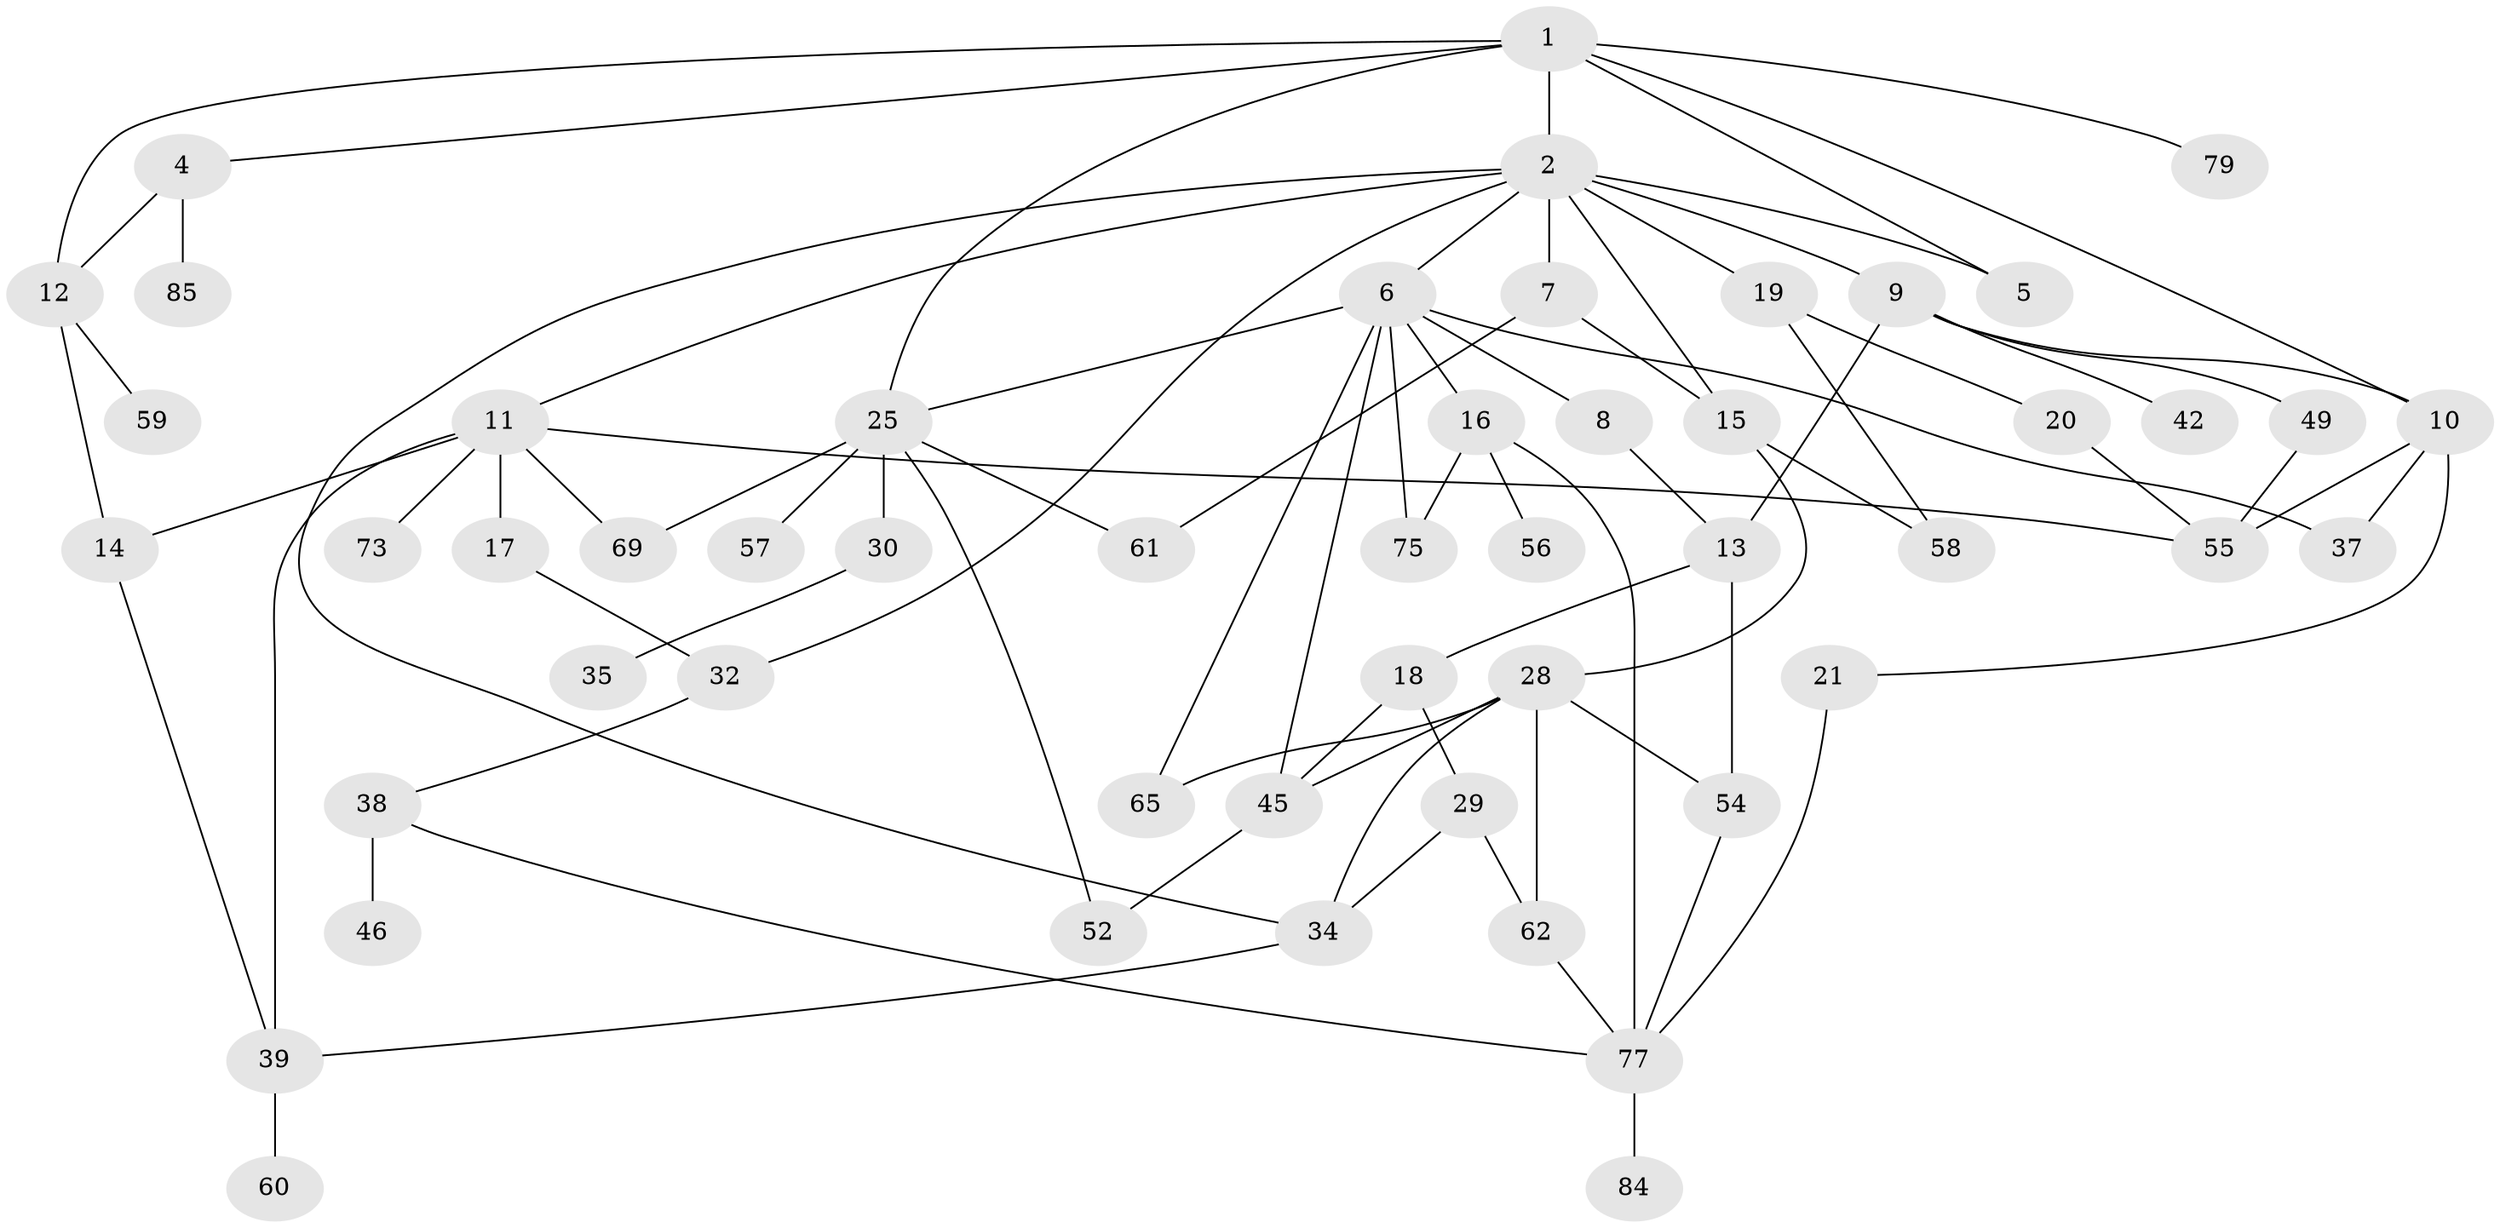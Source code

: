 // original degree distribution, {7: 0.023529411764705882, 8: 0.023529411764705882, 5: 0.023529411764705882, 4: 0.1411764705882353, 2: 0.24705882352941178, 3: 0.27058823529411763, 6: 0.023529411764705882, 1: 0.24705882352941178}
// Generated by graph-tools (version 1.1) at 2025/10/02/27/25 16:10:54]
// undirected, 52 vertices, 81 edges
graph export_dot {
graph [start="1"]
  node [color=gray90,style=filled];
  1 [super="+43"];
  2 [super="+3"];
  4 [super="+53"];
  5;
  6 [super="+23"];
  7 [super="+68"];
  8 [super="+26"];
  9 [super="+33"];
  10 [super="+22"];
  11 [super="+70"];
  12 [super="+48"];
  13 [super="+24"];
  14;
  15;
  16 [super="+74"];
  17;
  18 [super="+71"];
  19 [super="+27"];
  20;
  21 [super="+83"];
  25 [super="+36"];
  28 [super="+31"];
  29;
  30;
  32 [super="+47"];
  34 [super="+50"];
  35 [super="+40"];
  37 [super="+41"];
  38 [super="+44"];
  39 [super="+51"];
  42;
  45 [super="+64"];
  46;
  49;
  52 [super="+80"];
  54 [super="+76"];
  55 [super="+63"];
  56;
  57 [super="+72"];
  58 [super="+82"];
  59;
  60;
  61 [super="+67"];
  62;
  65 [super="+66"];
  69;
  73 [super="+78"];
  75;
  77 [super="+81"];
  79;
  84;
  85;
  1 -- 2 [weight=2];
  1 -- 4;
  1 -- 12;
  1 -- 25;
  1 -- 5;
  1 -- 79;
  1 -- 10;
  2 -- 9;
  2 -- 11;
  2 -- 19;
  2 -- 32;
  2 -- 5;
  2 -- 6;
  2 -- 7;
  2 -- 15;
  2 -- 34;
  4 -- 85;
  4 -- 12;
  6 -- 8;
  6 -- 16;
  6 -- 75;
  6 -- 65;
  6 -- 37;
  6 -- 45;
  6 -- 25;
  7 -- 61;
  7 -- 15;
  8 -- 13;
  9 -- 10;
  9 -- 13;
  9 -- 42;
  9 -- 49;
  10 -- 21;
  10 -- 37;
  10 -- 55;
  11 -- 17;
  11 -- 55;
  11 -- 69;
  11 -- 73;
  11 -- 14;
  11 -- 39;
  12 -- 14;
  12 -- 59;
  13 -- 18;
  13 -- 54;
  14 -- 39;
  15 -- 28;
  15 -- 58;
  16 -- 56;
  16 -- 75;
  16 -- 77;
  17 -- 32;
  18 -- 29;
  18 -- 45;
  19 -- 20;
  19 -- 58;
  20 -- 55;
  21 -- 77;
  25 -- 30;
  25 -- 61;
  25 -- 52;
  25 -- 69;
  25 -- 57;
  28 -- 45;
  28 -- 62;
  28 -- 65;
  28 -- 34;
  28 -- 54;
  29 -- 34;
  29 -- 62;
  30 -- 35;
  32 -- 38;
  34 -- 39;
  38 -- 46;
  38 -- 77;
  39 -- 60;
  45 -- 52;
  49 -- 55 [weight=2];
  54 -- 77;
  62 -- 77;
  77 -- 84;
}
